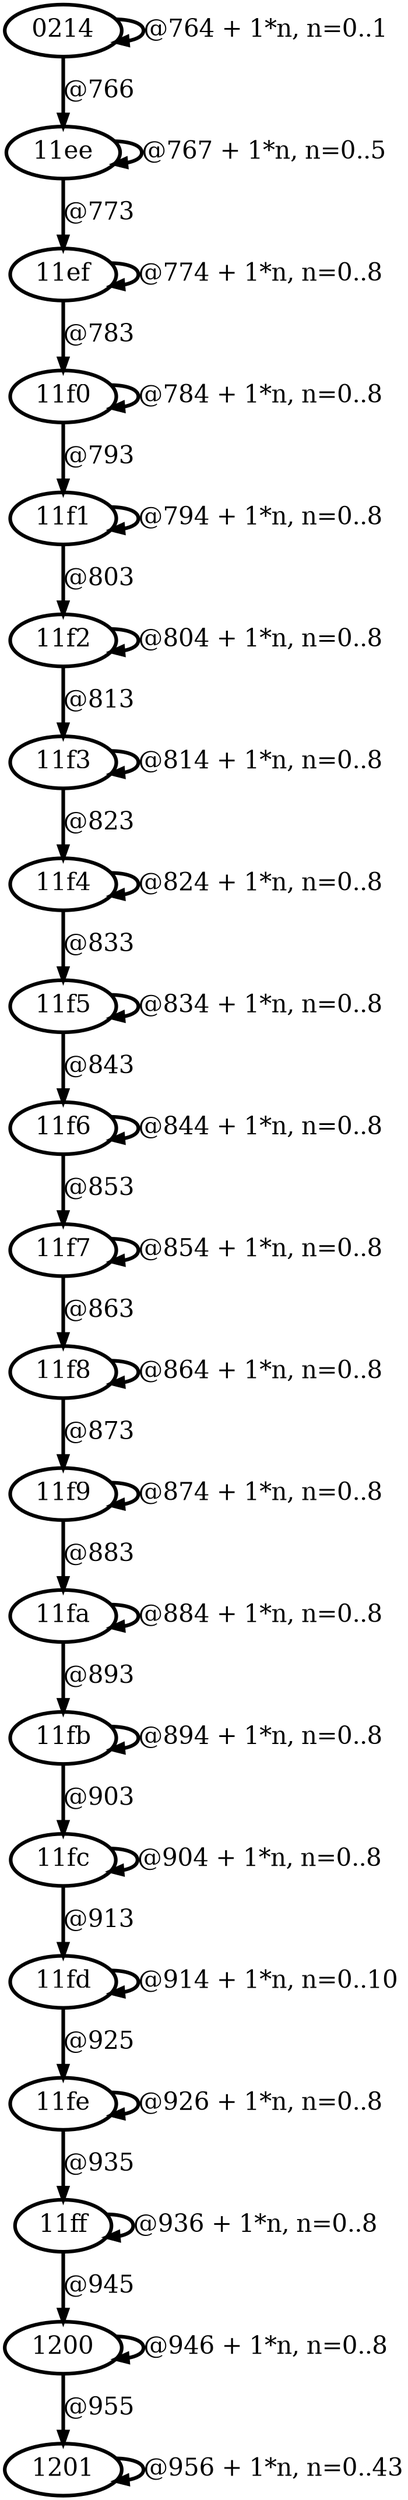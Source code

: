 digraph G {
        node [style=rounded, penwidth=3, fontsize=20, shape=oval];
        "0214" -> "0214" [label="@764 + 1*n, n=0..1", color=black,arrowsize=1,style=bold,penwidth=3,fontsize=20];
"0214" -> "11ee" [label="@766", color=black,arrowsize=1,style=bold,penwidth=3,fontsize=20];
"11ee" -> "11ee" [label="@767 + 1*n, n=0..5", color=black,arrowsize=1,style=bold,penwidth=3,fontsize=20];
"11ee" -> "11ef" [label="@773", color=black,arrowsize=1,style=bold,penwidth=3,fontsize=20];
"11ef" -> "11ef" [label="@774 + 1*n, n=0..8", color=black,arrowsize=1,style=bold,penwidth=3,fontsize=20];
"11ef" -> "11f0" [label="@783", color=black,arrowsize=1,style=bold,penwidth=3,fontsize=20];
"11f0" -> "11f0" [label="@784 + 1*n, n=0..8", color=black,arrowsize=1,style=bold,penwidth=3,fontsize=20];
"11f0" -> "11f1" [label="@793", color=black,arrowsize=1,style=bold,penwidth=3,fontsize=20];
"11f1" -> "11f1" [label="@794 + 1*n, n=0..8", color=black,arrowsize=1,style=bold,penwidth=3,fontsize=20];
"11f1" -> "11f2" [label="@803", color=black,arrowsize=1,style=bold,penwidth=3,fontsize=20];
"11f2" -> "11f2" [label="@804 + 1*n, n=0..8", color=black,arrowsize=1,style=bold,penwidth=3,fontsize=20];
"11f2" -> "11f3" [label="@813", color=black,arrowsize=1,style=bold,penwidth=3,fontsize=20];
"11f3" -> "11f3" [label="@814 + 1*n, n=0..8", color=black,arrowsize=1,style=bold,penwidth=3,fontsize=20];
"11f3" -> "11f4" [label="@823", color=black,arrowsize=1,style=bold,penwidth=3,fontsize=20];
"11f4" -> "11f4" [label="@824 + 1*n, n=0..8", color=black,arrowsize=1,style=bold,penwidth=3,fontsize=20];
"11f4" -> "11f5" [label="@833", color=black,arrowsize=1,style=bold,penwidth=3,fontsize=20];
"11f5" -> "11f5" [label="@834 + 1*n, n=0..8", color=black,arrowsize=1,style=bold,penwidth=3,fontsize=20];
"11f5" -> "11f6" [label="@843", color=black,arrowsize=1,style=bold,penwidth=3,fontsize=20];
"11f6" -> "11f6" [label="@844 + 1*n, n=0..8", color=black,arrowsize=1,style=bold,penwidth=3,fontsize=20];
"11f6" -> "11f7" [label="@853", color=black,arrowsize=1,style=bold,penwidth=3,fontsize=20];
"11f7" -> "11f7" [label="@854 + 1*n, n=0..8", color=black,arrowsize=1,style=bold,penwidth=3,fontsize=20];
"11f7" -> "11f8" [label="@863", color=black,arrowsize=1,style=bold,penwidth=3,fontsize=20];
"11f8" -> "11f8" [label="@864 + 1*n, n=0..8", color=black,arrowsize=1,style=bold,penwidth=3,fontsize=20];
"11f8" -> "11f9" [label="@873", color=black,arrowsize=1,style=bold,penwidth=3,fontsize=20];
"11f9" -> "11f9" [label="@874 + 1*n, n=0..8", color=black,arrowsize=1,style=bold,penwidth=3,fontsize=20];
"11f9" -> "11fa" [label="@883", color=black,arrowsize=1,style=bold,penwidth=3,fontsize=20];
"11fa" -> "11fa" [label="@884 + 1*n, n=0..8", color=black,arrowsize=1,style=bold,penwidth=3,fontsize=20];
"11fa" -> "11fb" [label="@893", color=black,arrowsize=1,style=bold,penwidth=3,fontsize=20];
"11fb" -> "11fb" [label="@894 + 1*n, n=0..8", color=black,arrowsize=1,style=bold,penwidth=3,fontsize=20];
"11fb" -> "11fc" [label="@903", color=black,arrowsize=1,style=bold,penwidth=3,fontsize=20];
"11fc" -> "11fc" [label="@904 + 1*n, n=0..8", color=black,arrowsize=1,style=bold,penwidth=3,fontsize=20];
"11fc" -> "11fd" [label="@913", color=black,arrowsize=1,style=bold,penwidth=3,fontsize=20];
"11fd" -> "11fd" [label="@914 + 1*n, n=0..10", color=black,arrowsize=1,style=bold,penwidth=3,fontsize=20];
"11fd" -> "11fe" [label="@925", color=black,arrowsize=1,style=bold,penwidth=3,fontsize=20];
"11fe" -> "11fe" [label="@926 + 1*n, n=0..8", color=black,arrowsize=1,style=bold,penwidth=3,fontsize=20];
"11fe" -> "11ff" [label="@935", color=black,arrowsize=1,style=bold,penwidth=3,fontsize=20];
"11ff" -> "11ff" [label="@936 + 1*n, n=0..8", color=black,arrowsize=1,style=bold,penwidth=3,fontsize=20];
"11ff" -> "1200" [label="@945", color=black,arrowsize=1,style=bold,penwidth=3,fontsize=20];
"1200" -> "1200" [label="@946 + 1*n, n=0..8", color=black,arrowsize=1,style=bold,penwidth=3,fontsize=20];
"1200" -> "1201" [label="@955", color=black,arrowsize=1,style=bold,penwidth=3,fontsize=20];
"1201" -> "1201" [label="@956 + 1*n, n=0..43", color=black,arrowsize=1,style=bold,penwidth=3,fontsize=20];
}

